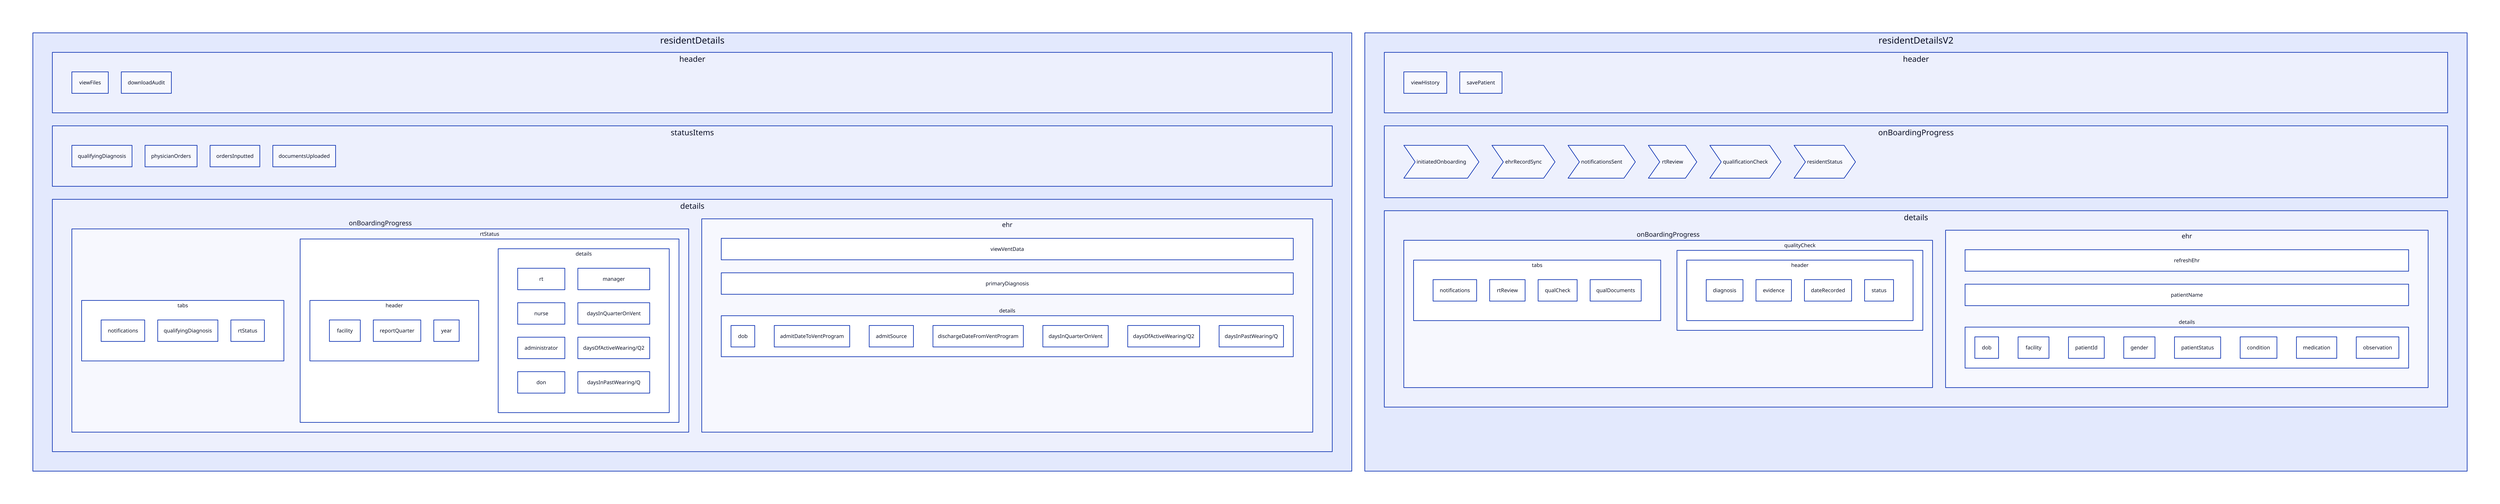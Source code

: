 grid-rows: 1
residentDetails: {
  grid-rows: 3
  header: {
    grid-rows: 1
    viewFiles
    downloadAudit
  }
  statusItems: {
    grid-rows: 1
    qualifyingDiagnosis
    physicianOrders
    ordersInputted
    documentsUploaded
  }
  details: {
    grid-columns: 2
    onBoardingProgress: {
      tabs: {
        grid-rows: 1
        notifications
        qualifyingDiagnosis
        rtStatus
      }
      rtStatus: {
        header: {
          grid-rows: 1
          facility
          reportQuarter
          year
        }
        details: {
          grid-columns: 2
          rt
          nurse
          administrator
          don
          manager
          daysInQuarterOnVent
          daysOfActiveWearing/Q2
          daysInPastWearing/Q
        }
      }
    }
    ehr: {
      grid-rows: 3
      viewVentData
      primaryDiagnosis
      details: {
        dob
        admitDateToVentProgram
        admitSource
        dischargeDateFromVentProgram
        daysInQuarterOnVent
        daysOfActiveWearing/Q2
        daysInPastWearing/Q
      }
    }
  }
}
residentDetailsV2: {
  grid-rows: 3
  header: {
    grid-rows: 1
    viewHistory
    savePatient
  }
  onBoardingProgress: {
    grid-rows: 1
    initiatedOnboarding
    ehrRecordSync
    notificationsSent
    rtReview
    qualificationCheck
    residentStatus
    *.shape: step
  }
  details: {
    grid-columns: 2
    onBoardingProgress: {
      tabs: {
        grid-rows: 1
        notifications
        rtReview
        qualCheck
        qualDocuments
      }
      qualityCheck: {
        header: {
          grid-rows: 1
          diagnosis
          evidence
          dateRecorded
          status
        }
      }
    }
    ehr: {
      grid-rows: 3
      refreshEhr
      patientName
      details: {
        dob
        facility
        patientId
        gender
        patientStatus
        condition
        medication
        observation
      }
    }
  }
}
